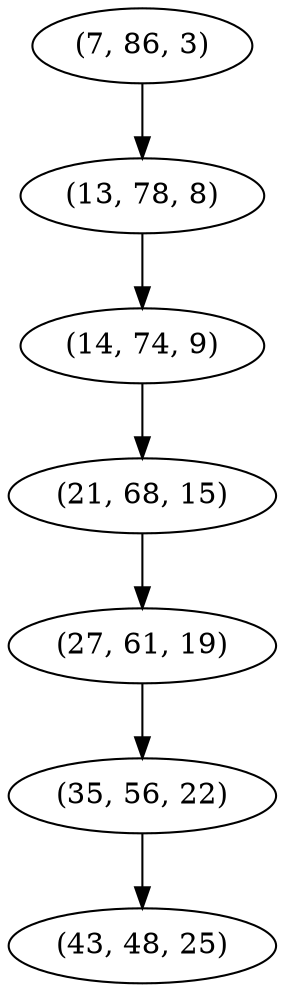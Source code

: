 digraph tree {
    "(7, 86, 3)";
    "(13, 78, 8)";
    "(14, 74, 9)";
    "(21, 68, 15)";
    "(27, 61, 19)";
    "(35, 56, 22)";
    "(43, 48, 25)";
    "(7, 86, 3)" -> "(13, 78, 8)";
    "(13, 78, 8)" -> "(14, 74, 9)";
    "(14, 74, 9)" -> "(21, 68, 15)";
    "(21, 68, 15)" -> "(27, 61, 19)";
    "(27, 61, 19)" -> "(35, 56, 22)";
    "(35, 56, 22)" -> "(43, 48, 25)";
}
